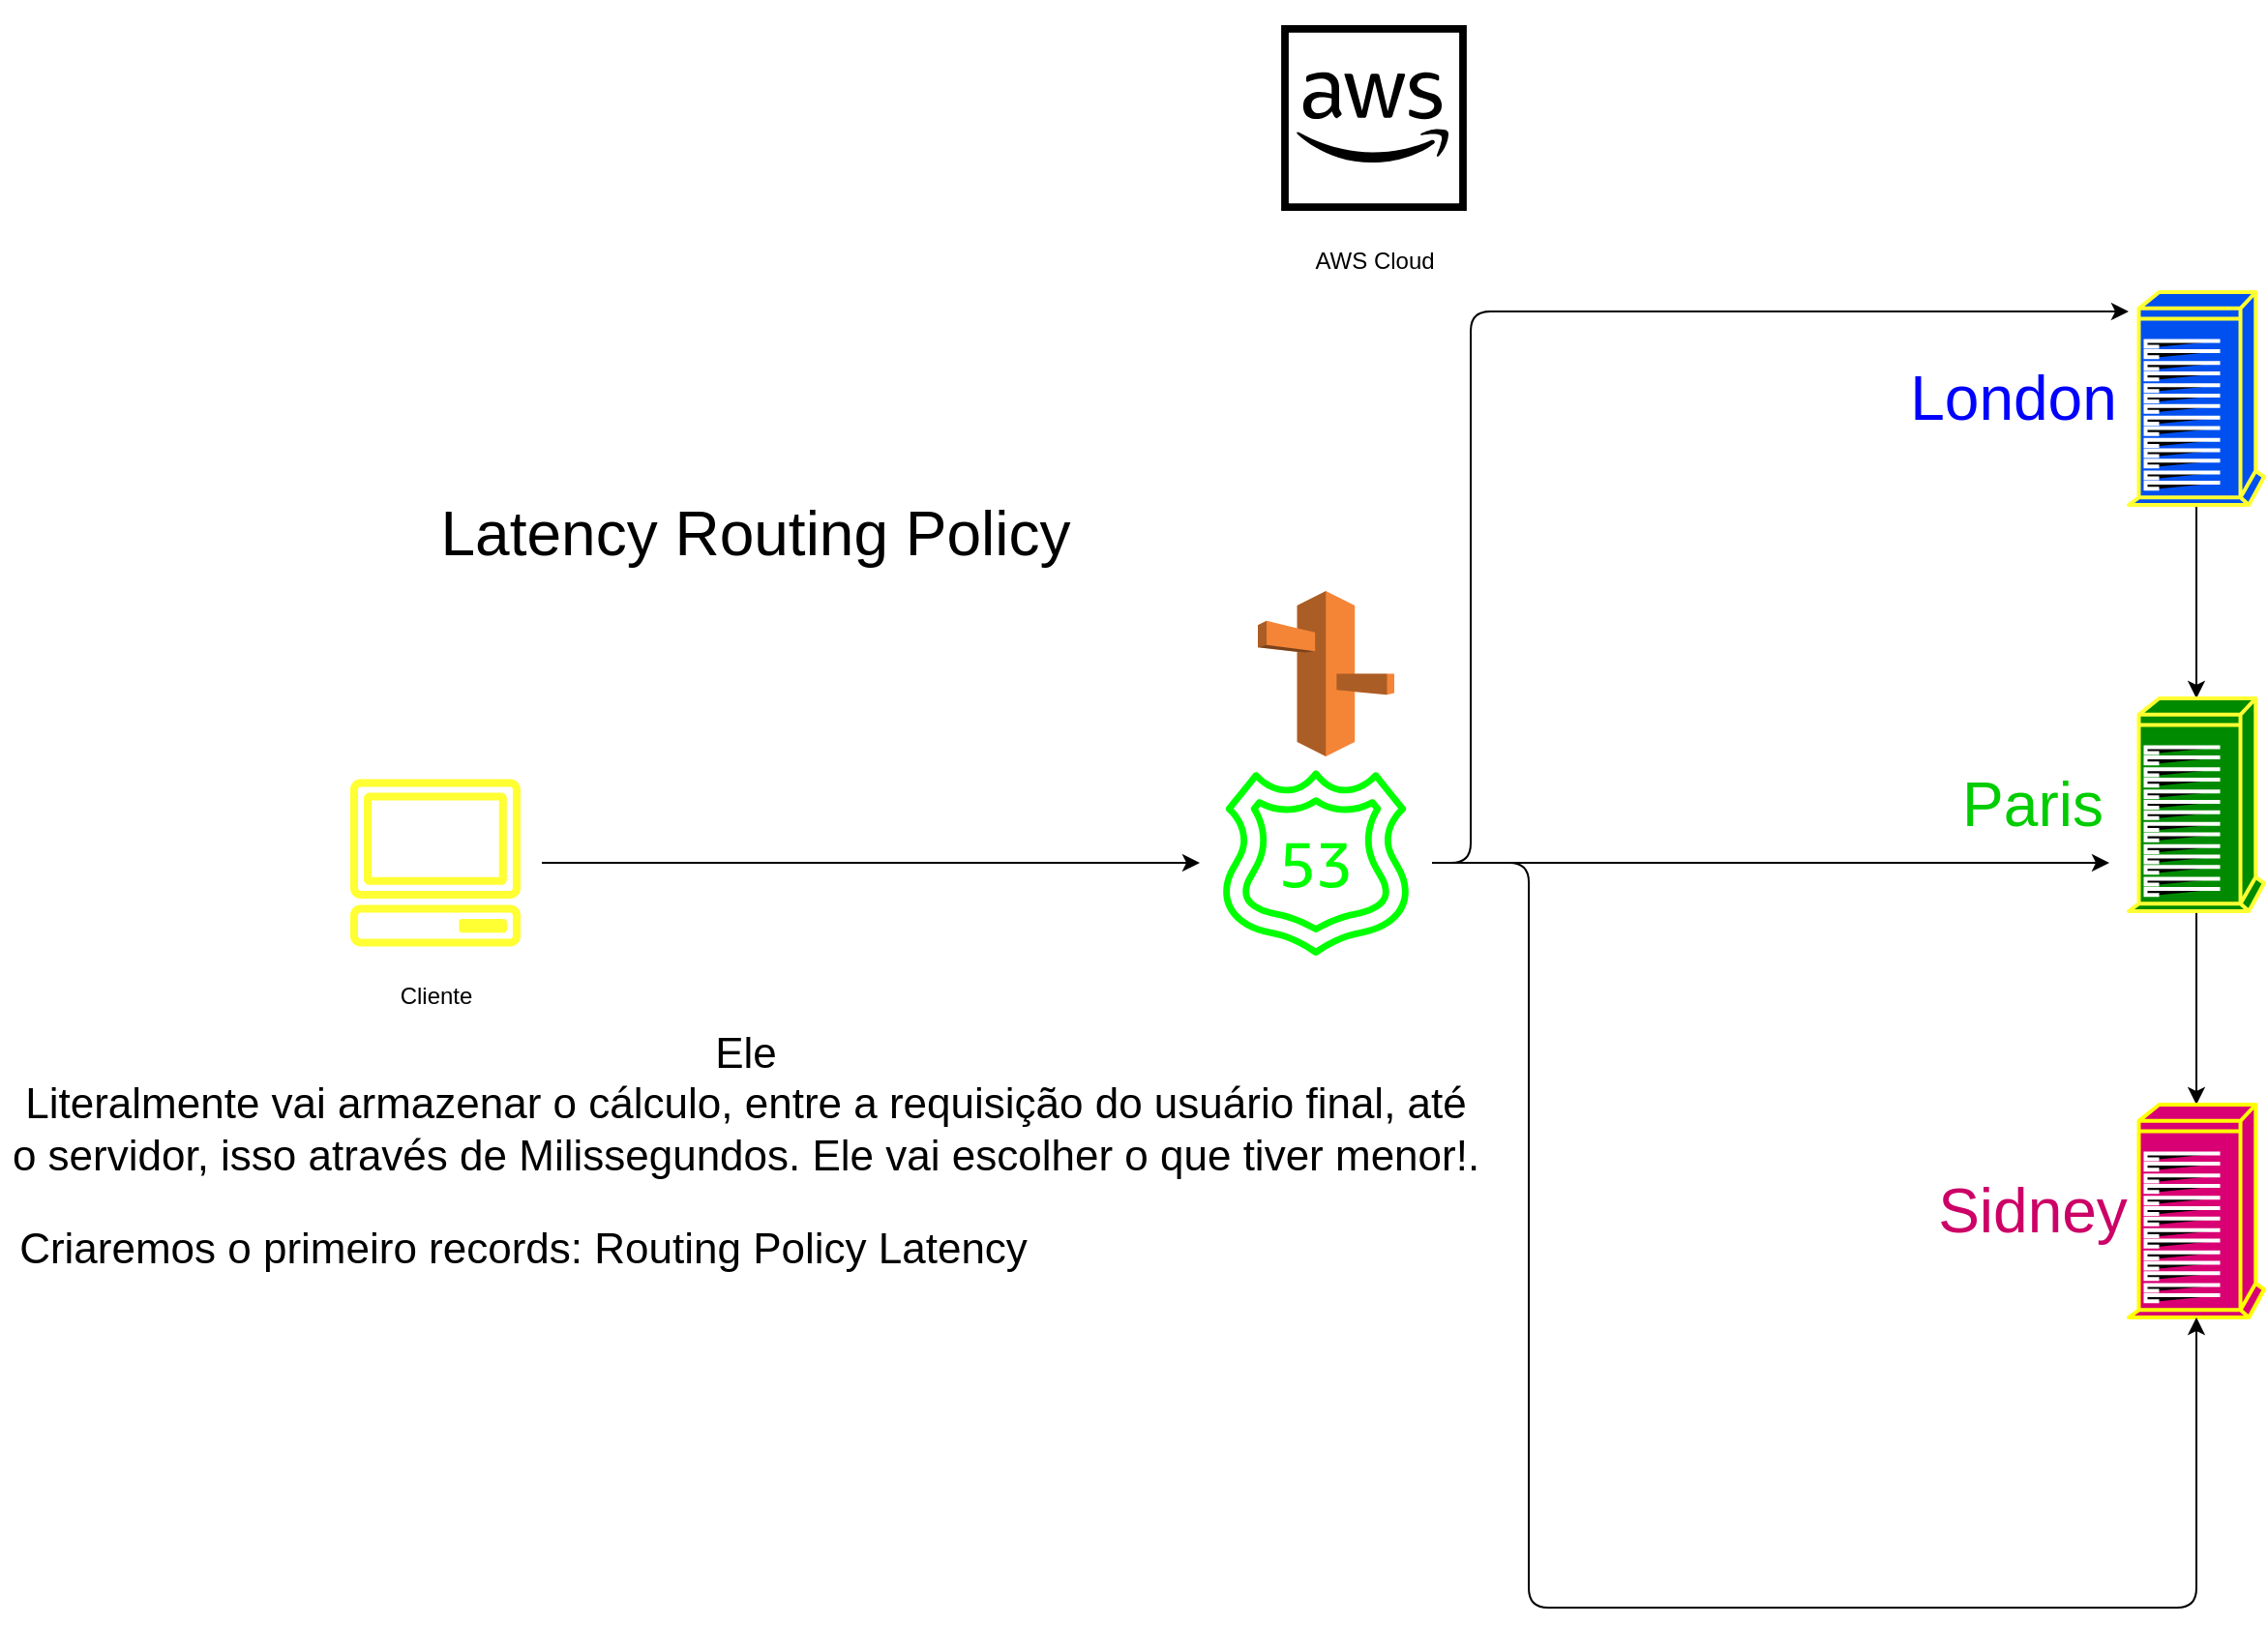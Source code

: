 <mxfile version="18.0.1" type="device"><diagram id="Zpb9aJsmbIDTuc1YWvBB" name="Latency Routing Policy"><mxGraphModel dx="1422" dy="804" grid="1" gridSize="10" guides="1" tooltips="1" connect="1" arrows="1" fold="1" page="1" pageScale="1" pageWidth="100000" pageHeight="100000" math="0" shadow="0"><root><mxCell id="0"/><mxCell id="1" parent="0"/><mxCell id="q6ZFsvYqpHAkkQ23J41J-3" value="AWS Cloud" style="sketch=0;outlineConnect=0;dashed=0;verticalLabelPosition=bottom;verticalAlign=top;align=center;html=1;fontSize=12;fontStyle=0;aspect=fixed;shape=mxgraph.aws4.resourceIcon;resIcon=mxgraph.aws4.aws_cloud;" vertex="1" parent="1"><mxGeometry x="800" y="60" width="120" height="120" as="geometry"/></mxCell><mxCell id="q6ZFsvYqpHAkkQ23J41J-4" style="edgeStyle=orthogonalEdgeStyle;rounded=0;orthogonalLoop=1;jettySize=auto;html=1;" edge="1" parent="1" source="q6ZFsvYqpHAkkQ23J41J-5" target="q6ZFsvYqpHAkkQ23J41J-15"><mxGeometry relative="1" as="geometry"><mxPoint x="750" y="505" as="targetPoint"/></mxGeometry></mxCell><mxCell id="q6ZFsvYqpHAkkQ23J41J-5" value="Cliente&lt;br&gt;" style="sketch=0;outlineConnect=0;dashed=0;verticalLabelPosition=bottom;verticalAlign=top;align=center;html=1;fontSize=12;fontStyle=0;aspect=fixed;shape=mxgraph.aws4.resourceIcon;resIcon=mxgraph.aws4.client;strokeColor=#FFFF33;" vertex="1" parent="1"><mxGeometry x="320" y="450" width="110" height="110" as="geometry"/></mxCell><mxCell id="q6ZFsvYqpHAkkQ23J41J-6" style="edgeStyle=orthogonalEdgeStyle;curved=0;rounded=1;sketch=0;orthogonalLoop=1;jettySize=auto;html=1;entryX=0.5;entryY=0;entryDx=0;entryDy=0;entryPerimeter=0;" edge="1" parent="1" source="q6ZFsvYqpHAkkQ23J41J-7" target="q6ZFsvYqpHAkkQ23J41J-9"><mxGeometry relative="1" as="geometry"/></mxCell><mxCell id="q6ZFsvYqpHAkkQ23J41J-7" value="" style="shape=mxgraph.cisco.computers_and_peripherals.ibm_tower;sketch=0;html=1;pointerEvents=1;dashed=0;strokeWidth=2;verticalLabelPosition=bottom;verticalAlign=top;align=center;outlineConnect=0;fontColor=#ffffff;labelBackgroundColor=#FFFF00;fillColor=#0050ef;strokeColor=#FFFF33;" vertex="1" parent="1"><mxGeometry x="1250" y="210" width="70" height="110" as="geometry"/></mxCell><mxCell id="q6ZFsvYqpHAkkQ23J41J-8" style="edgeStyle=orthogonalEdgeStyle;curved=0;rounded=1;sketch=0;orthogonalLoop=1;jettySize=auto;html=1;" edge="1" parent="1" source="q6ZFsvYqpHAkkQ23J41J-9" target="q6ZFsvYqpHAkkQ23J41J-10"><mxGeometry relative="1" as="geometry"/></mxCell><mxCell id="q6ZFsvYqpHAkkQ23J41J-9" value="" style="shape=mxgraph.cisco.computers_and_peripherals.ibm_tower;sketch=0;html=1;pointerEvents=1;dashed=0;strokeWidth=2;verticalLabelPosition=bottom;verticalAlign=top;align=center;outlineConnect=0;fillColor=#008a00;fontColor=#ffffff;strokeColor=#FFFF33;" vertex="1" parent="1"><mxGeometry x="1250" y="420" width="70" height="110" as="geometry"/></mxCell><mxCell id="q6ZFsvYqpHAkkQ23J41J-10" value="" style="shape=mxgraph.cisco.computers_and_peripherals.ibm_tower;sketch=0;html=1;pointerEvents=1;dashed=0;strokeWidth=2;verticalLabelPosition=bottom;verticalAlign=top;align=center;outlineConnect=0;fillColor=#d80073;fontColor=#ffffff;strokeColor=#FFFF00;" vertex="1" parent="1"><mxGeometry x="1250" y="630" width="70" height="110" as="geometry"/></mxCell><mxCell id="q6ZFsvYqpHAkkQ23J41J-11" value="&lt;font style=&quot;font-size: 32px;&quot;&gt;Latency Routing Policy&lt;/font&gt;" style="text;html=1;align=center;verticalAlign=middle;resizable=0;points=[];autosize=1;strokeColor=none;fillColor=none;" vertex="1" parent="1"><mxGeometry x="370" y="320" width="340" height="30" as="geometry"/></mxCell><mxCell id="q6ZFsvYqpHAkkQ23J41J-12" style="edgeStyle=orthogonalEdgeStyle;curved=0;rounded=1;sketch=0;orthogonalLoop=1;jettySize=auto;html=1;fontSize=15;fontColor=#FFFF66;labelBackgroundColor=#FFFF00;" edge="1" parent="1" source="q6ZFsvYqpHAkkQ23J41J-15" target="q6ZFsvYqpHAkkQ23J41J-7"><mxGeometry relative="1" as="geometry"><mxPoint x="1120" y="240" as="targetPoint"/><Array as="points"><mxPoint x="910" y="505"/><mxPoint x="910" y="220"/></Array></mxGeometry></mxCell><mxCell id="q6ZFsvYqpHAkkQ23J41J-13" style="edgeStyle=orthogonalEdgeStyle;curved=0;rounded=1;sketch=0;orthogonalLoop=1;jettySize=auto;html=1;fontSize=15;fontColor=#FF0000;labelBackgroundColor=#CC0000;" edge="1" parent="1" source="q6ZFsvYqpHAkkQ23J41J-15"><mxGeometry relative="1" as="geometry"><mxPoint x="1240" y="505" as="targetPoint"/></mxGeometry></mxCell><mxCell id="q6ZFsvYqpHAkkQ23J41J-14" style="edgeStyle=orthogonalEdgeStyle;curved=0;rounded=1;sketch=0;orthogonalLoop=1;jettySize=auto;html=1;fontSize=15;" edge="1" parent="1" source="q6ZFsvYqpHAkkQ23J41J-15" target="q6ZFsvYqpHAkkQ23J41J-10"><mxGeometry relative="1" as="geometry"><mxPoint x="1150" y="890" as="targetPoint"/><Array as="points"><mxPoint x="940" y="505"/><mxPoint x="940" y="890"/><mxPoint x="1285" y="890"/></Array></mxGeometry></mxCell><mxCell id="q6ZFsvYqpHAkkQ23J41J-15" value="" style="sketch=0;points=[[0,0,0],[0.25,0,0],[0.5,0,0],[0.75,0,0],[1,0,0],[0,1,0],[0.25,1,0],[0.5,1,0],[0.75,1,0],[1,1,0],[0,0.25,0],[0,0.5,0],[0,0.75,0],[1,0.25,0],[1,0.5,0],[1,0.75,0]];outlineConnect=0;gradientDirection=north;dashed=0;verticalLabelPosition=bottom;verticalAlign=top;align=center;html=1;fontSize=12;fontStyle=0;aspect=fixed;shape=mxgraph.aws4.resourceIcon;resIcon=mxgraph.aws4.route_53;strokeColor=#00FF00;" vertex="1" parent="1"><mxGeometry x="770" y="445" width="120" height="120" as="geometry"/></mxCell><mxCell id="q6ZFsvYqpHAkkQ23J41J-16" value="" style="outlineConnect=0;dashed=0;verticalLabelPosition=bottom;verticalAlign=top;align=center;html=1;shape=mxgraph.aws3.route_53;fillColor=#F58536;gradientColor=none;rounded=0;sketch=0;strokeColor=#00FF00;" vertex="1" parent="1"><mxGeometry x="800" y="364.5" width="70.5" height="85.5" as="geometry"/></mxCell><mxCell id="q6ZFsvYqpHAkkQ23J41J-19" value="&lt;font style=&quot;font-size: 32px;&quot;&gt;London&lt;/font&gt;" style="text;html=1;align=center;verticalAlign=middle;resizable=0;points=[];autosize=1;strokeColor=none;fillColor=none;fontColor=#0000FF;" vertex="1" parent="1"><mxGeometry x="1130" y="250" width="120" height="30" as="geometry"/></mxCell><mxCell id="q6ZFsvYqpHAkkQ23J41J-20" value="&lt;font style=&quot;font-size: 32px;&quot;&gt;Paris&lt;/font&gt;" style="text;html=1;align=center;verticalAlign=middle;resizable=0;points=[];autosize=1;strokeColor=none;fillColor=none;fontColor=#00CC00;" vertex="1" parent="1"><mxGeometry x="1155" y="460" width="90" height="30" as="geometry"/></mxCell><mxCell id="q6ZFsvYqpHAkkQ23J41J-21" value="&lt;font style=&quot;font-size: 32px;&quot;&gt;Sidney&lt;/font&gt;" style="text;html=1;align=center;verticalAlign=middle;resizable=0;points=[];autosize=1;strokeColor=none;fillColor=none;fontColor=#CC0066;" vertex="1" parent="1"><mxGeometry x="1145" y="670" width="110" height="30" as="geometry"/></mxCell><mxCell id="q6ZFsvYqpHAkkQ23J41J-27" value="&lt;p class=&quot;MsoNormal&quot; style=&quot;font-size: 22px;&quot;&gt;&lt;span style=&quot;font-family: Arial, sans-serif; font-size: 22px;&quot;&gt;Ele&lt;br style=&quot;font-size: 22px;&quot;&gt;Literalmente vai armazenar o cálculo, entre a requisição do usuário final, até&lt;br style=&quot;font-size: 22px;&quot;&gt;o servidor, isso através de Milissegundos. Ele vai escolher o que tiver menor!.&lt;/span&gt;&lt;/p&gt;" style="text;html=1;align=center;verticalAlign=middle;resizable=0;points=[];autosize=1;strokeColor=none;fillColor=none;fontSize=22;" vertex="1" parent="1"><mxGeometry x="150" y="565" width="770" height="130" as="geometry"/></mxCell><mxCell id="q6ZFsvYqpHAkkQ23J41J-29" value="Criaremos o primeiro records: Routing Policy Latency" style="text;html=1;align=center;verticalAlign=middle;resizable=0;points=[];autosize=1;strokeColor=none;fillColor=none;fontSize=22;" vertex="1" parent="1"><mxGeometry x="150" y="690" width="540" height="30" as="geometry"/></mxCell></root></mxGraphModel></diagram></mxfile>